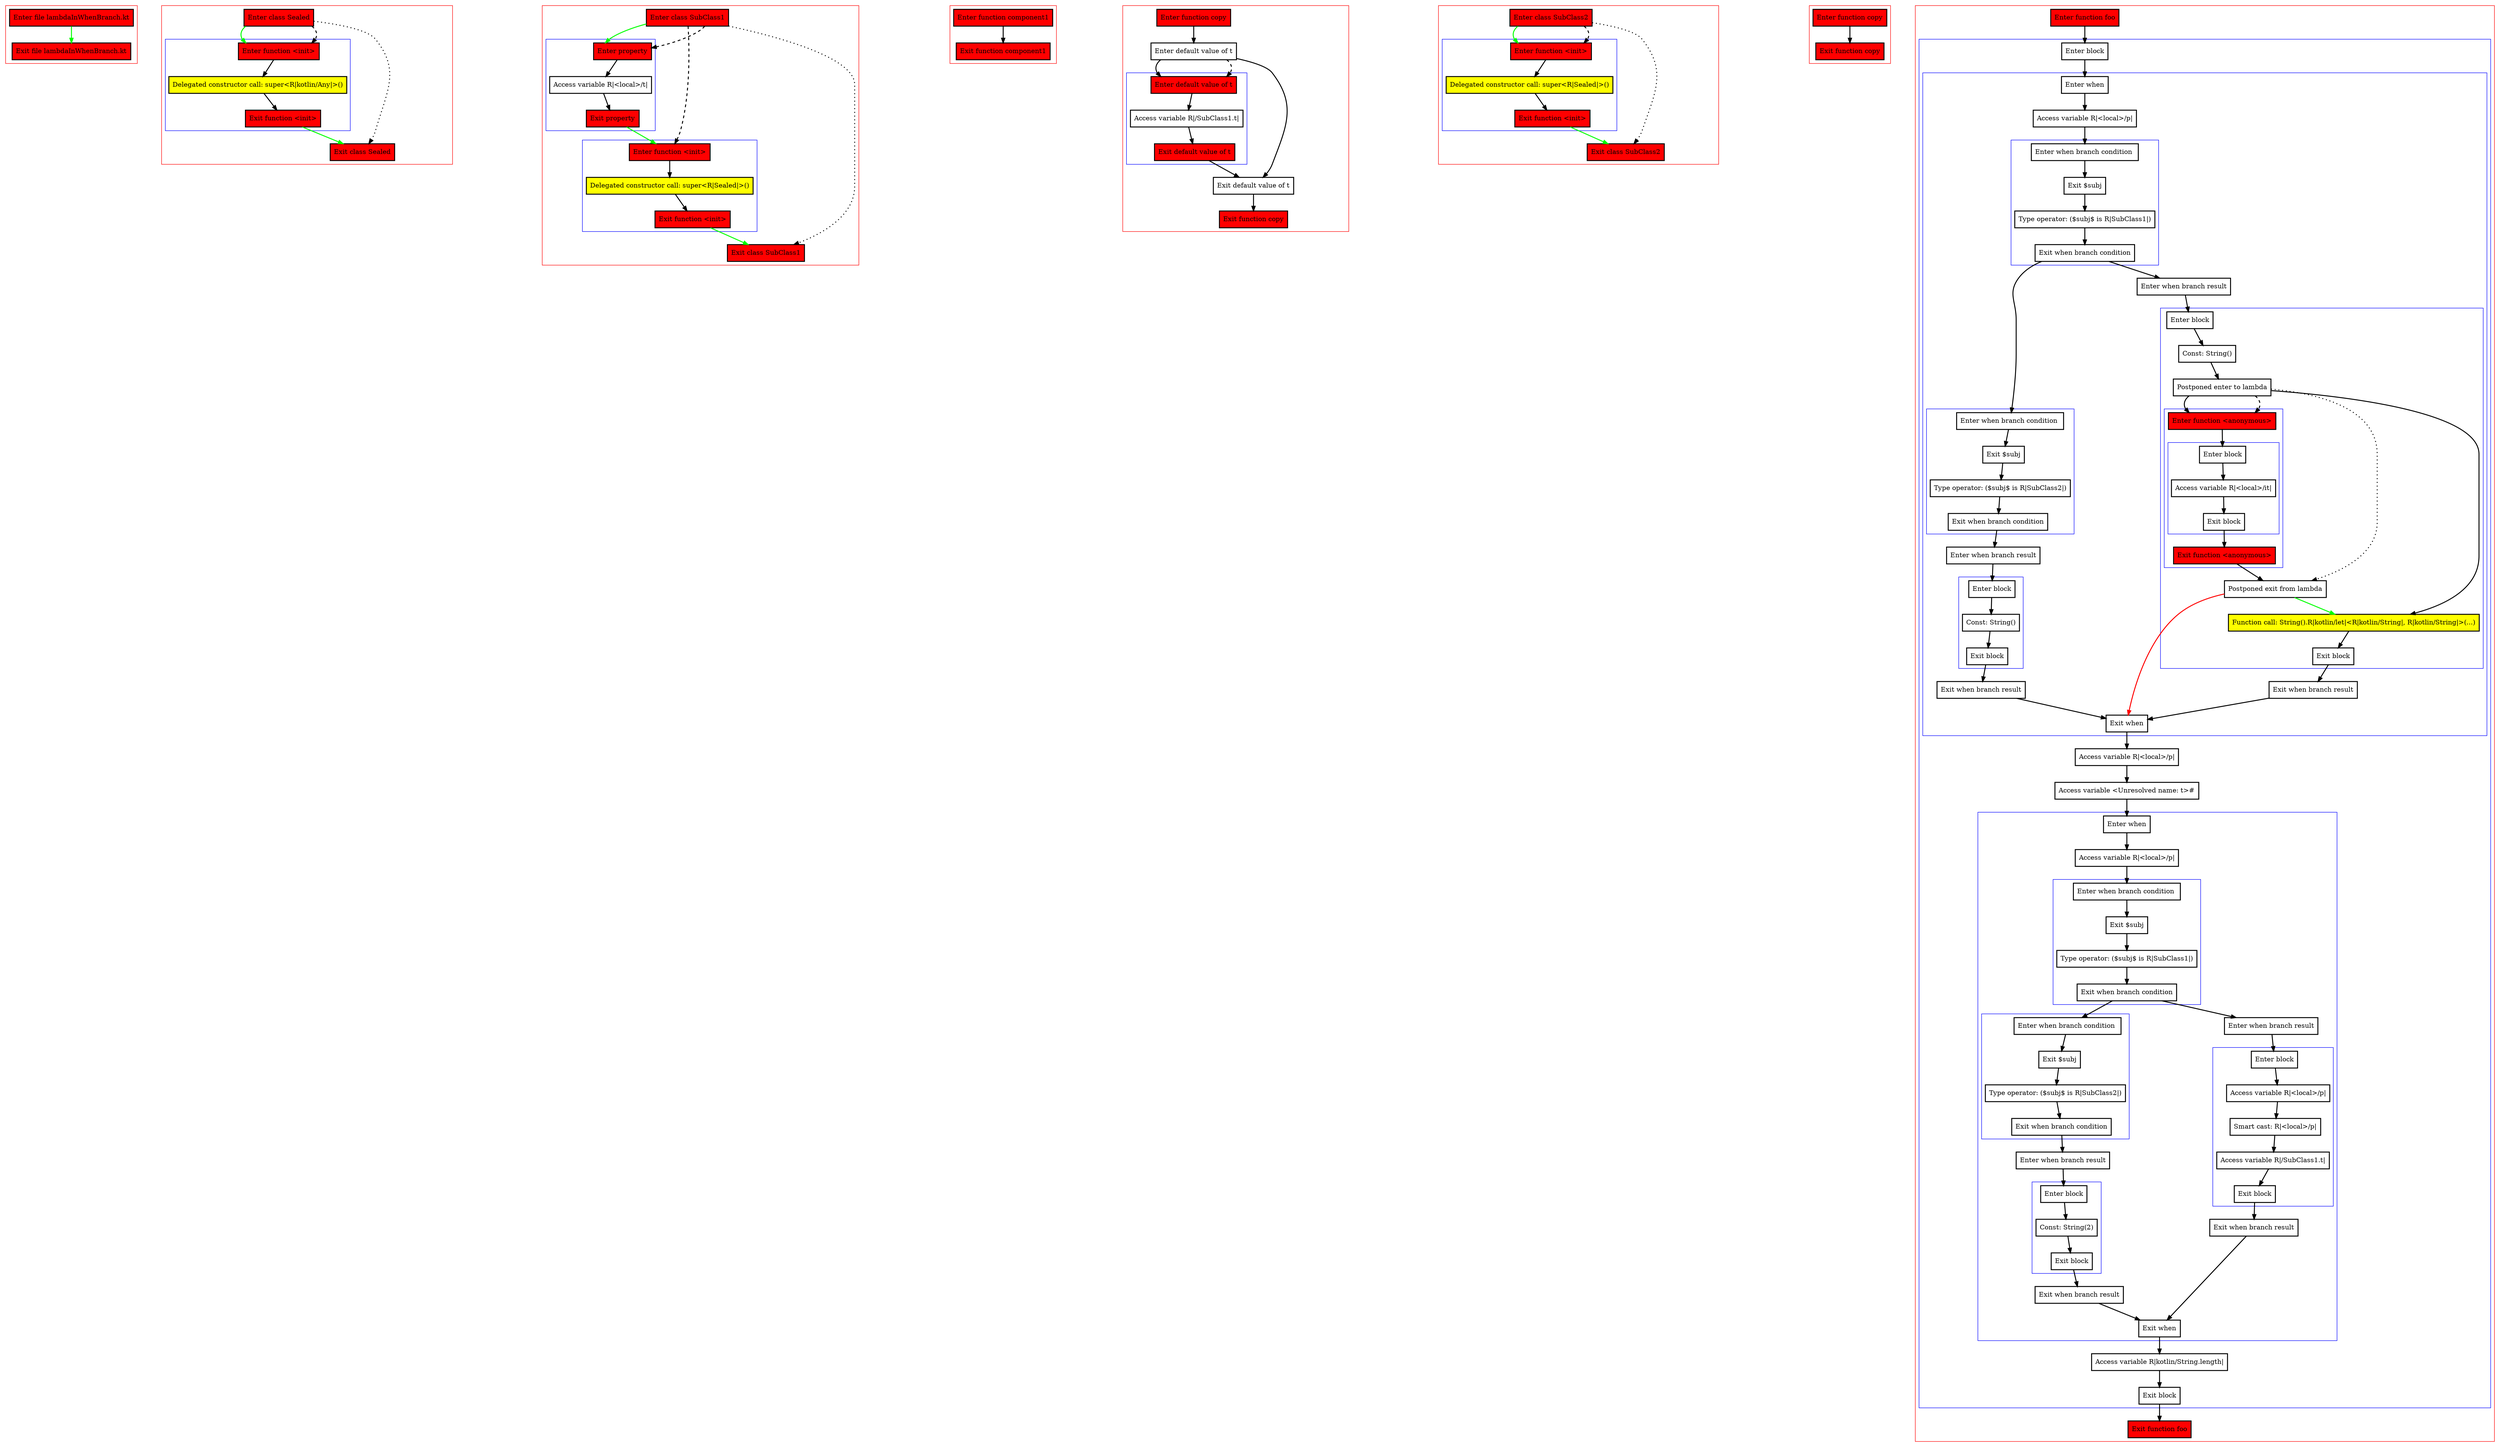 digraph lambdaInWhenBranch_kt {
    graph [nodesep=3]
    node [shape=box penwidth=2]
    edge [penwidth=2]

    subgraph cluster_0 {
        color=red
        0 [label="Enter file lambdaInWhenBranch.kt" style="filled" fillcolor=red];
        1 [label="Exit file lambdaInWhenBranch.kt" style="filled" fillcolor=red];
    }
    0 -> {1} [color=green];

    subgraph cluster_1 {
        color=red
        2 [label="Enter class Sealed" style="filled" fillcolor=red];
        subgraph cluster_2 {
            color=blue
            3 [label="Enter function <init>" style="filled" fillcolor=red];
            4 [label="Delegated constructor call: super<R|kotlin/Any|>()" style="filled" fillcolor=yellow];
            5 [label="Exit function <init>" style="filled" fillcolor=red];
        }
        6 [label="Exit class Sealed" style="filled" fillcolor=red];
    }
    2 -> {3} [color=green];
    2 -> {6} [style=dotted];
    2 -> {3} [style=dashed];
    3 -> {4};
    4 -> {5};
    5 -> {6} [color=green];

    subgraph cluster_3 {
        color=red
        7 [label="Enter class SubClass1" style="filled" fillcolor=red];
        subgraph cluster_4 {
            color=blue
            8 [label="Enter property" style="filled" fillcolor=red];
            9 [label="Access variable R|<local>/t|"];
            10 [label="Exit property" style="filled" fillcolor=red];
        }
        subgraph cluster_5 {
            color=blue
            11 [label="Enter function <init>" style="filled" fillcolor=red];
            12 [label="Delegated constructor call: super<R|Sealed|>()" style="filled" fillcolor=yellow];
            13 [label="Exit function <init>" style="filled" fillcolor=red];
        }
        14 [label="Exit class SubClass1" style="filled" fillcolor=red];
    }
    7 -> {8} [color=green];
    7 -> {14} [style=dotted];
    7 -> {8 11} [style=dashed];
    8 -> {9};
    9 -> {10};
    10 -> {11} [color=green];
    11 -> {12};
    12 -> {13};
    13 -> {14} [color=green];

    subgraph cluster_6 {
        color=red
        15 [label="Enter function component1" style="filled" fillcolor=red];
        16 [label="Exit function component1" style="filled" fillcolor=red];
    }
    15 -> {16};

    subgraph cluster_7 {
        color=red
        17 [label="Enter function copy" style="filled" fillcolor=red];
        18 [label="Enter default value of t"];
        subgraph cluster_8 {
            color=blue
            19 [label="Enter default value of t" style="filled" fillcolor=red];
            20 [label="Access variable R|/SubClass1.t|"];
            21 [label="Exit default value of t" style="filled" fillcolor=red];
        }
        22 [label="Exit default value of t"];
        23 [label="Exit function copy" style="filled" fillcolor=red];
    }
    17 -> {18};
    18 -> {19 22};
    18 -> {19} [style=dashed];
    19 -> {20};
    20 -> {21};
    21 -> {22};
    22 -> {23};

    subgraph cluster_9 {
        color=red
        24 [label="Enter class SubClass2" style="filled" fillcolor=red];
        subgraph cluster_10 {
            color=blue
            25 [label="Enter function <init>" style="filled" fillcolor=red];
            26 [label="Delegated constructor call: super<R|Sealed|>()" style="filled" fillcolor=yellow];
            27 [label="Exit function <init>" style="filled" fillcolor=red];
        }
        28 [label="Exit class SubClass2" style="filled" fillcolor=red];
    }
    24 -> {25} [color=green];
    24 -> {28} [style=dotted];
    24 -> {25} [style=dashed];
    25 -> {26};
    26 -> {27};
    27 -> {28} [color=green];

    subgraph cluster_11 {
        color=red
        29 [label="Enter function copy" style="filled" fillcolor=red];
        30 [label="Exit function copy" style="filled" fillcolor=red];
    }
    29 -> {30};

    subgraph cluster_12 {
        color=red
        31 [label="Enter function foo" style="filled" fillcolor=red];
        subgraph cluster_13 {
            color=blue
            32 [label="Enter block"];
            subgraph cluster_14 {
                color=blue
                33 [label="Enter when"];
                34 [label="Access variable R|<local>/p|"];
                subgraph cluster_15 {
                    color=blue
                    35 [label="Enter when branch condition "];
                    36 [label="Exit $subj"];
                    37 [label="Type operator: ($subj$ is R|SubClass1|)"];
                    38 [label="Exit when branch condition"];
                }
                subgraph cluster_16 {
                    color=blue
                    39 [label="Enter when branch condition "];
                    40 [label="Exit $subj"];
                    41 [label="Type operator: ($subj$ is R|SubClass2|)"];
                    42 [label="Exit when branch condition"];
                }
                43 [label="Enter when branch result"];
                subgraph cluster_17 {
                    color=blue
                    44 [label="Enter block"];
                    45 [label="Const: String()"];
                    46 [label="Exit block"];
                }
                47 [label="Exit when branch result"];
                48 [label="Enter when branch result"];
                subgraph cluster_18 {
                    color=blue
                    49 [label="Enter block"];
                    50 [label="Const: String()"];
                    51 [label="Postponed enter to lambda"];
                    subgraph cluster_19 {
                        color=blue
                        52 [label="Enter function <anonymous>" style="filled" fillcolor=red];
                        subgraph cluster_20 {
                            color=blue
                            53 [label="Enter block"];
                            54 [label="Access variable R|<local>/it|"];
                            55 [label="Exit block"];
                        }
                        56 [label="Exit function <anonymous>" style="filled" fillcolor=red];
                    }
                    57 [label="Postponed exit from lambda"];
                    58 [label="Function call: String().R|kotlin/let|<R|kotlin/String|, R|kotlin/String|>(...)" style="filled" fillcolor=yellow];
                    59 [label="Exit block"];
                }
                60 [label="Exit when branch result"];
                61 [label="Exit when"];
            }
            62 [label="Access variable R|<local>/p|"];
            63 [label="Access variable <Unresolved name: t>#"];
            subgraph cluster_21 {
                color=blue
                64 [label="Enter when"];
                65 [label="Access variable R|<local>/p|"];
                subgraph cluster_22 {
                    color=blue
                    66 [label="Enter when branch condition "];
                    67 [label="Exit $subj"];
                    68 [label="Type operator: ($subj$ is R|SubClass1|)"];
                    69 [label="Exit when branch condition"];
                }
                subgraph cluster_23 {
                    color=blue
                    70 [label="Enter when branch condition "];
                    71 [label="Exit $subj"];
                    72 [label="Type operator: ($subj$ is R|SubClass2|)"];
                    73 [label="Exit when branch condition"];
                }
                74 [label="Enter when branch result"];
                subgraph cluster_24 {
                    color=blue
                    75 [label="Enter block"];
                    76 [label="Const: String(2)"];
                    77 [label="Exit block"];
                }
                78 [label="Exit when branch result"];
                79 [label="Enter when branch result"];
                subgraph cluster_25 {
                    color=blue
                    80 [label="Enter block"];
                    81 [label="Access variable R|<local>/p|"];
                    82 [label="Smart cast: R|<local>/p|"];
                    83 [label="Access variable R|/SubClass1.t|"];
                    84 [label="Exit block"];
                }
                85 [label="Exit when branch result"];
                86 [label="Exit when"];
            }
            87 [label="Access variable R|kotlin/String.length|"];
            88 [label="Exit block"];
        }
        89 [label="Exit function foo" style="filled" fillcolor=red];
    }
    31 -> {32};
    32 -> {33};
    33 -> {34};
    34 -> {35};
    35 -> {36};
    36 -> {37};
    37 -> {38};
    38 -> {39 48};
    39 -> {40};
    40 -> {41};
    41 -> {42};
    42 -> {43};
    43 -> {44};
    44 -> {45};
    45 -> {46};
    46 -> {47};
    47 -> {61};
    48 -> {49};
    49 -> {50};
    50 -> {51};
    51 -> {52 58};
    51 -> {57} [style=dotted];
    51 -> {52} [style=dashed];
    52 -> {53};
    53 -> {54};
    54 -> {55};
    55 -> {56};
    56 -> {57};
    57 -> {58} [color=green];
    57 -> {61} [color=red];
    58 -> {59};
    59 -> {60};
    60 -> {61};
    61 -> {62};
    62 -> {63};
    63 -> {64};
    64 -> {65};
    65 -> {66};
    66 -> {67};
    67 -> {68};
    68 -> {69};
    69 -> {70 79};
    70 -> {71};
    71 -> {72};
    72 -> {73};
    73 -> {74};
    74 -> {75};
    75 -> {76};
    76 -> {77};
    77 -> {78};
    78 -> {86};
    79 -> {80};
    80 -> {81};
    81 -> {82};
    82 -> {83};
    83 -> {84};
    84 -> {85};
    85 -> {86};
    86 -> {87};
    87 -> {88};
    88 -> {89};

}
